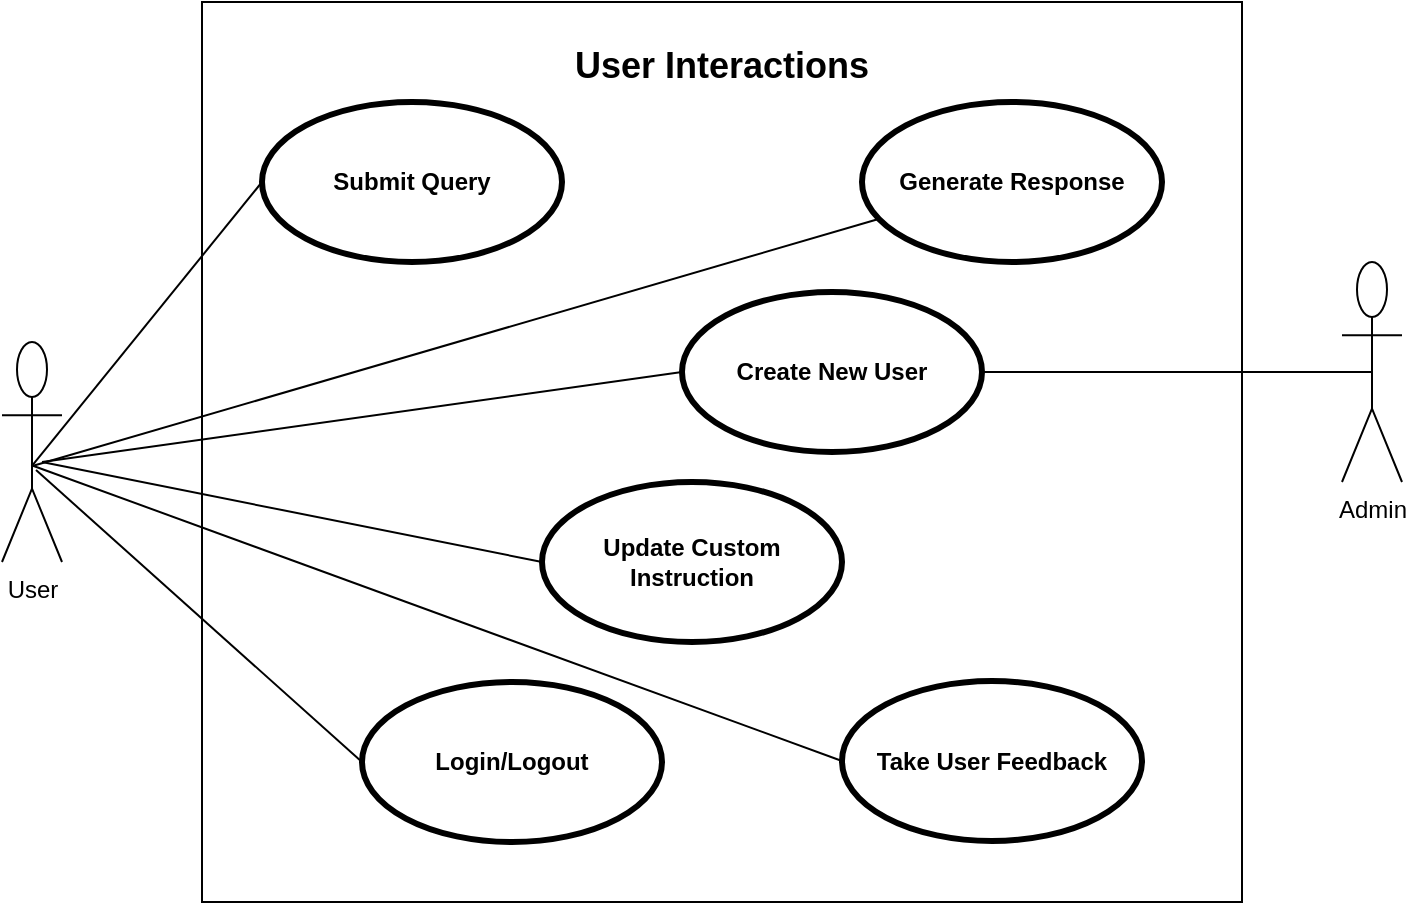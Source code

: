<mxfile version="22.1.4" type="device">
  <diagram name="Page-1" id="929967ad-93f9-6ef4-fab6-5d389245f69c">
    <mxGraphModel dx="1434" dy="750" grid="1" gridSize="10" guides="1" tooltips="1" connect="1" arrows="1" fold="1" page="1" pageScale="1.5" pageWidth="1169" pageHeight="826" background="none" math="0" shadow="0">
      <root>
        <mxCell id="0" style=";html=1;" />
        <mxCell id="1" style=";html=1;" parent="0" />
        <mxCell id="5dSgrqDDMB5Ep6VUcv1c-1" value="&lt;h2&gt;User Interactions&lt;/h2&gt;" style="shape=rect;html=1;verticalAlign=top;fontStyle=1;whiteSpace=wrap;align=center;fillColor=none;" parent="1" vertex="1">
          <mxGeometry x="620" y="360" width="520" height="450" as="geometry" />
        </mxCell>
        <mxCell id="5dSgrqDDMB5Ep6VUcv1c-2" value="User" style="shape=umlActor;html=1;verticalLabelPosition=bottom;verticalAlign=top;align=center;" parent="1" vertex="1">
          <mxGeometry x="520" y="530" width="30" height="110" as="geometry" />
        </mxCell>
        <mxCell id="5dSgrqDDMB5Ep6VUcv1c-3" value="Submit Query" style="shape=ellipse;html=1;strokeWidth=3;fontStyle=1;whiteSpace=wrap;align=center;perimeter=ellipsePerimeter;" parent="1" vertex="1">
          <mxGeometry x="650" y="410" width="150" height="80" as="geometry" />
        </mxCell>
        <mxCell id="5dSgrqDDMB5Ep6VUcv1c-9" value="Admin" style="shape=umlActor;html=1;verticalLabelPosition=bottom;verticalAlign=top;align=center;" parent="1" vertex="1">
          <mxGeometry x="1190" y="490" width="30" height="110" as="geometry" />
        </mxCell>
        <mxCell id="5dSgrqDDMB5Ep6VUcv1c-10" value="Generate Response" style="shape=ellipse;html=1;strokeWidth=3;fontStyle=1;whiteSpace=wrap;align=center;perimeter=ellipsePerimeter;" parent="1" vertex="1">
          <mxGeometry x="950" y="410" width="150" height="80" as="geometry" />
        </mxCell>
        <mxCell id="5dSgrqDDMB5Ep6VUcv1c-11" value="Take User Feedback" style="shape=ellipse;html=1;strokeWidth=3;fontStyle=1;whiteSpace=wrap;align=center;perimeter=ellipsePerimeter;" parent="1" vertex="1">
          <mxGeometry x="940" y="699.5" width="150" height="80" as="geometry" />
        </mxCell>
        <mxCell id="5dSgrqDDMB5Ep6VUcv1c-16" value="" style="endArrow=none;html=1;rounded=0;exitX=0.493;exitY=0.56;exitDx=0;exitDy=0;exitPerimeter=0;entryX=0;entryY=0.5;entryDx=0;entryDy=0;" parent="1" source="5dSgrqDDMB5Ep6VUcv1c-2" target="5dSgrqDDMB5Ep6VUcv1c-11" edge="1">
          <mxGeometry width="50" height="50" relative="1" as="geometry">
            <mxPoint x="690" y="690" as="sourcePoint" />
            <mxPoint x="740" y="640" as="targetPoint" />
          </mxGeometry>
        </mxCell>
        <mxCell id="5dSgrqDDMB5Ep6VUcv1c-17" value="" style="endArrow=none;html=1;rounded=0;entryX=0;entryY=0.5;entryDx=0;entryDy=0;exitX=0.493;exitY=0.565;exitDx=0;exitDy=0;exitPerimeter=0;" parent="1" source="5dSgrqDDMB5Ep6VUcv1c-2" target="5dSgrqDDMB5Ep6VUcv1c-3" edge="1">
          <mxGeometry width="50" height="50" relative="1" as="geometry">
            <mxPoint x="640" y="600" as="sourcePoint" />
            <mxPoint x="690" y="550" as="targetPoint" />
          </mxGeometry>
        </mxCell>
        <mxCell id="5dSgrqDDMB5Ep6VUcv1c-18" value="" style="endArrow=none;html=1;rounded=0;exitX=0.493;exitY=0.565;exitDx=0;exitDy=0;exitPerimeter=0;entryX=0.061;entryY=0.728;entryDx=0;entryDy=0;entryPerimeter=0;" parent="1" source="5dSgrqDDMB5Ep6VUcv1c-2" target="5dSgrqDDMB5Ep6VUcv1c-10" edge="1">
          <mxGeometry width="50" height="50" relative="1" as="geometry">
            <mxPoint x="720" y="610" as="sourcePoint" />
            <mxPoint x="770" y="560" as="targetPoint" />
          </mxGeometry>
        </mxCell>
        <mxCell id="Dl0qY_P0vgzTue7ddrS8-1" value="Login/Logout" style="shape=ellipse;html=1;strokeWidth=3;fontStyle=1;whiteSpace=wrap;align=center;perimeter=ellipsePerimeter;" parent="1" vertex="1">
          <mxGeometry x="700" y="700" width="150" height="80" as="geometry" />
        </mxCell>
        <mxCell id="Dl0qY_P0vgzTue7ddrS8-4" value="" style="endArrow=none;html=1;rounded=0;exitX=0.567;exitY=0.582;exitDx=0;exitDy=0;exitPerimeter=0;entryX=0;entryY=0.5;entryDx=0;entryDy=0;" parent="1" source="5dSgrqDDMB5Ep6VUcv1c-2" target="Dl0qY_P0vgzTue7ddrS8-1" edge="1">
          <mxGeometry width="50" height="50" relative="1" as="geometry">
            <mxPoint x="545" y="602" as="sourcePoint" />
            <mxPoint x="979" y="478" as="targetPoint" />
          </mxGeometry>
        </mxCell>
        <mxCell id="Dl0qY_P0vgzTue7ddrS8-5" value="Create New User" style="shape=ellipse;html=1;strokeWidth=3;fontStyle=1;whiteSpace=wrap;align=center;perimeter=ellipsePerimeter;" parent="1" vertex="1">
          <mxGeometry x="860" y="505" width="150" height="80" as="geometry" />
        </mxCell>
        <mxCell id="Dl0qY_P0vgzTue7ddrS8-6" value="" style="endArrow=none;html=1;rounded=0;entryX=0;entryY=0.5;entryDx=0;entryDy=0;" parent="1" target="Dl0qY_P0vgzTue7ddrS8-5" edge="1">
          <mxGeometry width="50" height="50" relative="1" as="geometry">
            <mxPoint x="540" y="590" as="sourcePoint" />
            <mxPoint x="877" y="576" as="targetPoint" />
          </mxGeometry>
        </mxCell>
        <mxCell id="Dl0qY_P0vgzTue7ddrS8-8" value="" style="endArrow=none;html=1;rounded=0;exitX=1;exitY=0.5;exitDx=0;exitDy=0;entryX=0.5;entryY=0.5;entryDx=0;entryDy=0;entryPerimeter=0;" parent="1" source="Dl0qY_P0vgzTue7ddrS8-5" target="5dSgrqDDMB5Ep6VUcv1c-9" edge="1">
          <mxGeometry width="50" height="50" relative="1" as="geometry">
            <mxPoint x="1010" y="855" as="sourcePoint" />
            <mxPoint x="1245" y="640" as="targetPoint" />
          </mxGeometry>
        </mxCell>
        <mxCell id="Dl0qY_P0vgzTue7ddrS8-9" value="Update Custom Instruction" style="shape=ellipse;html=1;strokeWidth=3;fontStyle=1;whiteSpace=wrap;align=center;perimeter=ellipsePerimeter;" parent="1" vertex="1">
          <mxGeometry x="790" y="600" width="150" height="80" as="geometry" />
        </mxCell>
        <mxCell id="Dl0qY_P0vgzTue7ddrS8-12" value="" style="endArrow=none;html=1;rounded=0;entryX=0;entryY=0.5;entryDx=0;entryDy=0;" parent="1" target="Dl0qY_P0vgzTue7ddrS8-9" edge="1">
          <mxGeometry width="50" height="50" relative="1" as="geometry">
            <mxPoint x="540" y="590" as="sourcePoint" />
            <mxPoint x="950" y="560" as="targetPoint" />
          </mxGeometry>
        </mxCell>
      </root>
    </mxGraphModel>
  </diagram>
</mxfile>
